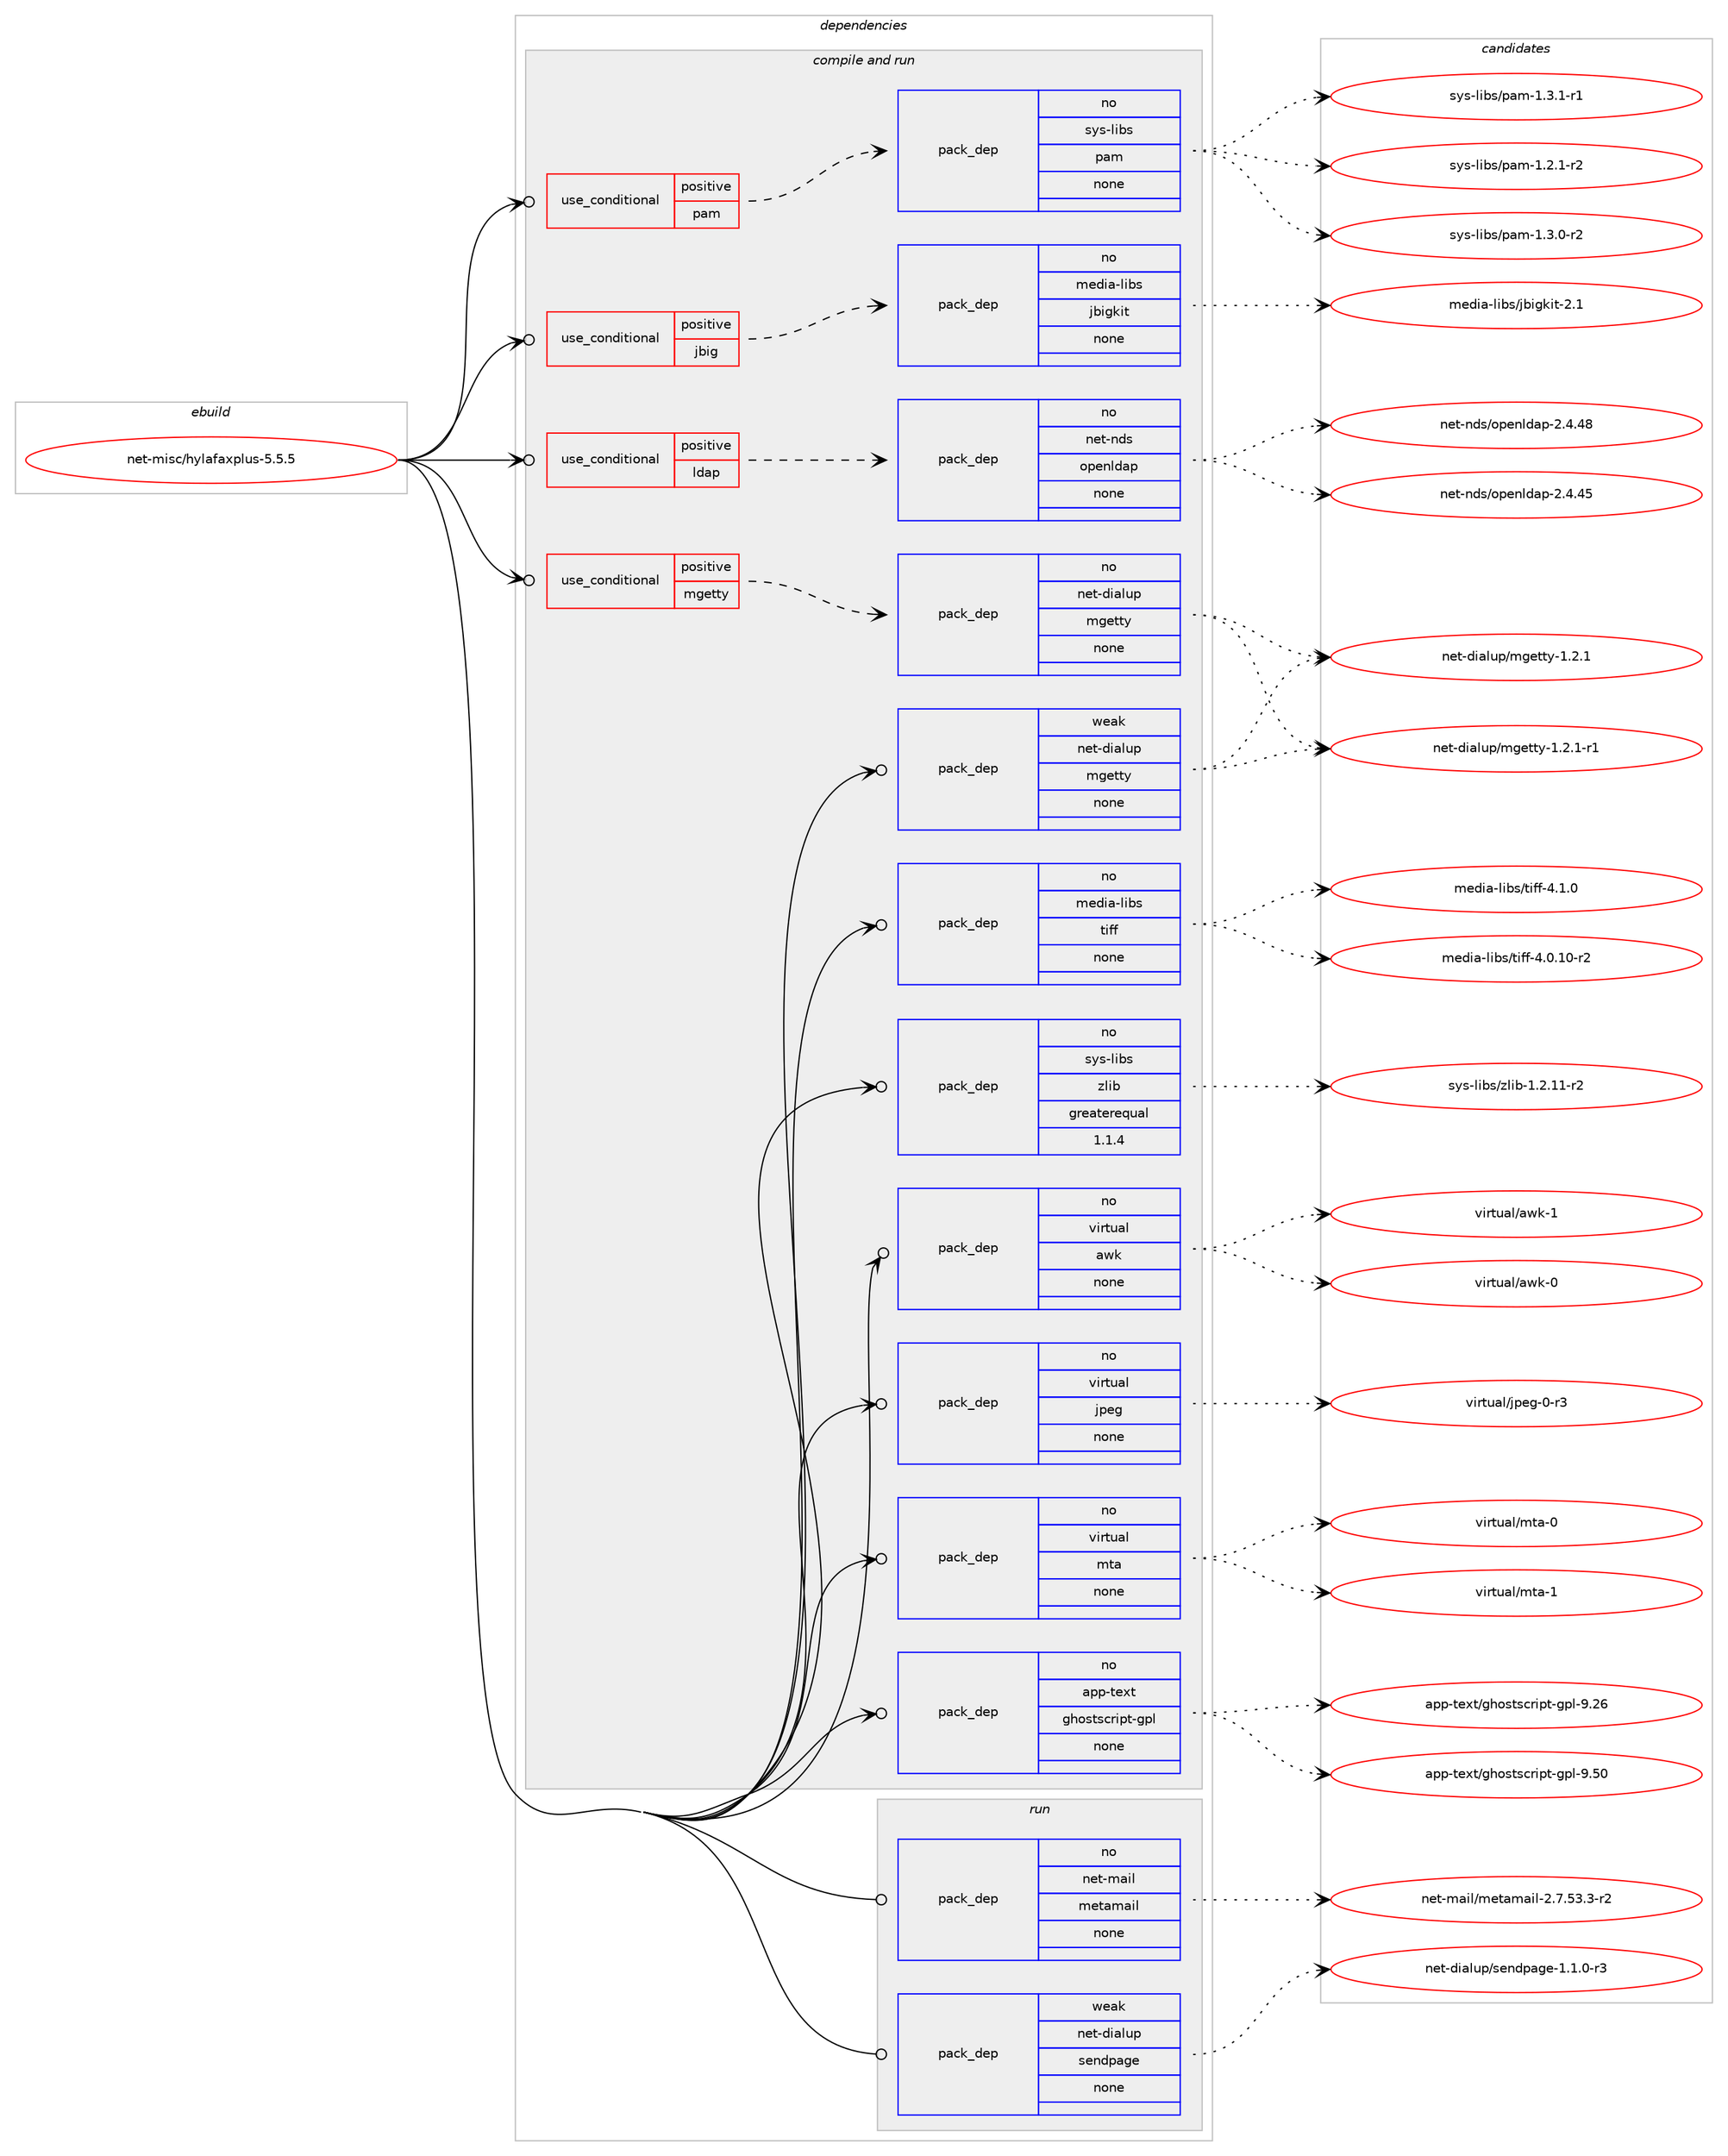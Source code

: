 digraph prolog {

# *************
# Graph options
# *************

newrank=true;
concentrate=true;
compound=true;
graph [rankdir=LR,fontname=Helvetica,fontsize=10,ranksep=1.5];#, ranksep=2.5, nodesep=0.2];
edge  [arrowhead=vee];
node  [fontname=Helvetica,fontsize=10];

# **********
# The ebuild
# **********

subgraph cluster_leftcol {
color=gray;
rank=same;
label=<<i>ebuild</i>>;
id [label="net-misc/hylafaxplus-5.5.5", color=red, width=4, href="../net-misc/hylafaxplus-5.5.5.svg"];
}

# ****************
# The dependencies
# ****************

subgraph cluster_midcol {
color=gray;
label=<<i>dependencies</i>>;
subgraph cluster_compile {
fillcolor="#eeeeee";
style=filled;
label=<<i>compile</i>>;
}
subgraph cluster_compileandrun {
fillcolor="#eeeeee";
style=filled;
label=<<i>compile and run</i>>;
subgraph cond203258 {
dependency833480 [label=<<TABLE BORDER="0" CELLBORDER="1" CELLSPACING="0" CELLPADDING="4"><TR><TD ROWSPAN="3" CELLPADDING="10">use_conditional</TD></TR><TR><TD>positive</TD></TR><TR><TD>jbig</TD></TR></TABLE>>, shape=none, color=red];
subgraph pack615612 {
dependency833481 [label=<<TABLE BORDER="0" CELLBORDER="1" CELLSPACING="0" CELLPADDING="4" WIDTH="220"><TR><TD ROWSPAN="6" CELLPADDING="30">pack_dep</TD></TR><TR><TD WIDTH="110">no</TD></TR><TR><TD>media-libs</TD></TR><TR><TD>jbigkit</TD></TR><TR><TD>none</TD></TR><TR><TD></TD></TR></TABLE>>, shape=none, color=blue];
}
dependency833480:e -> dependency833481:w [weight=20,style="dashed",arrowhead="vee"];
}
id:e -> dependency833480:w [weight=20,style="solid",arrowhead="odotvee"];
subgraph cond203259 {
dependency833482 [label=<<TABLE BORDER="0" CELLBORDER="1" CELLSPACING="0" CELLPADDING="4"><TR><TD ROWSPAN="3" CELLPADDING="10">use_conditional</TD></TR><TR><TD>positive</TD></TR><TR><TD>ldap</TD></TR></TABLE>>, shape=none, color=red];
subgraph pack615613 {
dependency833483 [label=<<TABLE BORDER="0" CELLBORDER="1" CELLSPACING="0" CELLPADDING="4" WIDTH="220"><TR><TD ROWSPAN="6" CELLPADDING="30">pack_dep</TD></TR><TR><TD WIDTH="110">no</TD></TR><TR><TD>net-nds</TD></TR><TR><TD>openldap</TD></TR><TR><TD>none</TD></TR><TR><TD></TD></TR></TABLE>>, shape=none, color=blue];
}
dependency833482:e -> dependency833483:w [weight=20,style="dashed",arrowhead="vee"];
}
id:e -> dependency833482:w [weight=20,style="solid",arrowhead="odotvee"];
subgraph cond203260 {
dependency833484 [label=<<TABLE BORDER="0" CELLBORDER="1" CELLSPACING="0" CELLPADDING="4"><TR><TD ROWSPAN="3" CELLPADDING="10">use_conditional</TD></TR><TR><TD>positive</TD></TR><TR><TD>mgetty</TD></TR></TABLE>>, shape=none, color=red];
subgraph pack615614 {
dependency833485 [label=<<TABLE BORDER="0" CELLBORDER="1" CELLSPACING="0" CELLPADDING="4" WIDTH="220"><TR><TD ROWSPAN="6" CELLPADDING="30">pack_dep</TD></TR><TR><TD WIDTH="110">no</TD></TR><TR><TD>net-dialup</TD></TR><TR><TD>mgetty</TD></TR><TR><TD>none</TD></TR><TR><TD></TD></TR></TABLE>>, shape=none, color=blue];
}
dependency833484:e -> dependency833485:w [weight=20,style="dashed",arrowhead="vee"];
}
id:e -> dependency833484:w [weight=20,style="solid",arrowhead="odotvee"];
subgraph cond203261 {
dependency833486 [label=<<TABLE BORDER="0" CELLBORDER="1" CELLSPACING="0" CELLPADDING="4"><TR><TD ROWSPAN="3" CELLPADDING="10">use_conditional</TD></TR><TR><TD>positive</TD></TR><TR><TD>pam</TD></TR></TABLE>>, shape=none, color=red];
subgraph pack615615 {
dependency833487 [label=<<TABLE BORDER="0" CELLBORDER="1" CELLSPACING="0" CELLPADDING="4" WIDTH="220"><TR><TD ROWSPAN="6" CELLPADDING="30">pack_dep</TD></TR><TR><TD WIDTH="110">no</TD></TR><TR><TD>sys-libs</TD></TR><TR><TD>pam</TD></TR><TR><TD>none</TD></TR><TR><TD></TD></TR></TABLE>>, shape=none, color=blue];
}
dependency833486:e -> dependency833487:w [weight=20,style="dashed",arrowhead="vee"];
}
id:e -> dependency833486:w [weight=20,style="solid",arrowhead="odotvee"];
subgraph pack615616 {
dependency833488 [label=<<TABLE BORDER="0" CELLBORDER="1" CELLSPACING="0" CELLPADDING="4" WIDTH="220"><TR><TD ROWSPAN="6" CELLPADDING="30">pack_dep</TD></TR><TR><TD WIDTH="110">no</TD></TR><TR><TD>app-text</TD></TR><TR><TD>ghostscript-gpl</TD></TR><TR><TD>none</TD></TR><TR><TD></TD></TR></TABLE>>, shape=none, color=blue];
}
id:e -> dependency833488:w [weight=20,style="solid",arrowhead="odotvee"];
subgraph pack615617 {
dependency833489 [label=<<TABLE BORDER="0" CELLBORDER="1" CELLSPACING="0" CELLPADDING="4" WIDTH="220"><TR><TD ROWSPAN="6" CELLPADDING="30">pack_dep</TD></TR><TR><TD WIDTH="110">no</TD></TR><TR><TD>media-libs</TD></TR><TR><TD>tiff</TD></TR><TR><TD>none</TD></TR><TR><TD></TD></TR></TABLE>>, shape=none, color=blue];
}
id:e -> dependency833489:w [weight=20,style="solid",arrowhead="odotvee"];
subgraph pack615618 {
dependency833490 [label=<<TABLE BORDER="0" CELLBORDER="1" CELLSPACING="0" CELLPADDING="4" WIDTH="220"><TR><TD ROWSPAN="6" CELLPADDING="30">pack_dep</TD></TR><TR><TD WIDTH="110">no</TD></TR><TR><TD>sys-libs</TD></TR><TR><TD>zlib</TD></TR><TR><TD>greaterequal</TD></TR><TR><TD>1.1.4</TD></TR></TABLE>>, shape=none, color=blue];
}
id:e -> dependency833490:w [weight=20,style="solid",arrowhead="odotvee"];
subgraph pack615619 {
dependency833491 [label=<<TABLE BORDER="0" CELLBORDER="1" CELLSPACING="0" CELLPADDING="4" WIDTH="220"><TR><TD ROWSPAN="6" CELLPADDING="30">pack_dep</TD></TR><TR><TD WIDTH="110">no</TD></TR><TR><TD>virtual</TD></TR><TR><TD>awk</TD></TR><TR><TD>none</TD></TR><TR><TD></TD></TR></TABLE>>, shape=none, color=blue];
}
id:e -> dependency833491:w [weight=20,style="solid",arrowhead="odotvee"];
subgraph pack615620 {
dependency833492 [label=<<TABLE BORDER="0" CELLBORDER="1" CELLSPACING="0" CELLPADDING="4" WIDTH="220"><TR><TD ROWSPAN="6" CELLPADDING="30">pack_dep</TD></TR><TR><TD WIDTH="110">no</TD></TR><TR><TD>virtual</TD></TR><TR><TD>jpeg</TD></TR><TR><TD>none</TD></TR><TR><TD></TD></TR></TABLE>>, shape=none, color=blue];
}
id:e -> dependency833492:w [weight=20,style="solid",arrowhead="odotvee"];
subgraph pack615621 {
dependency833493 [label=<<TABLE BORDER="0" CELLBORDER="1" CELLSPACING="0" CELLPADDING="4" WIDTH="220"><TR><TD ROWSPAN="6" CELLPADDING="30">pack_dep</TD></TR><TR><TD WIDTH="110">no</TD></TR><TR><TD>virtual</TD></TR><TR><TD>mta</TD></TR><TR><TD>none</TD></TR><TR><TD></TD></TR></TABLE>>, shape=none, color=blue];
}
id:e -> dependency833493:w [weight=20,style="solid",arrowhead="odotvee"];
subgraph pack615622 {
dependency833494 [label=<<TABLE BORDER="0" CELLBORDER="1" CELLSPACING="0" CELLPADDING="4" WIDTH="220"><TR><TD ROWSPAN="6" CELLPADDING="30">pack_dep</TD></TR><TR><TD WIDTH="110">weak</TD></TR><TR><TD>net-dialup</TD></TR><TR><TD>mgetty</TD></TR><TR><TD>none</TD></TR><TR><TD></TD></TR></TABLE>>, shape=none, color=blue];
}
id:e -> dependency833494:w [weight=20,style="solid",arrowhead="odotvee"];
}
subgraph cluster_run {
fillcolor="#eeeeee";
style=filled;
label=<<i>run</i>>;
subgraph pack615623 {
dependency833495 [label=<<TABLE BORDER="0" CELLBORDER="1" CELLSPACING="0" CELLPADDING="4" WIDTH="220"><TR><TD ROWSPAN="6" CELLPADDING="30">pack_dep</TD></TR><TR><TD WIDTH="110">no</TD></TR><TR><TD>net-mail</TD></TR><TR><TD>metamail</TD></TR><TR><TD>none</TD></TR><TR><TD></TD></TR></TABLE>>, shape=none, color=blue];
}
id:e -> dependency833495:w [weight=20,style="solid",arrowhead="odot"];
subgraph pack615624 {
dependency833496 [label=<<TABLE BORDER="0" CELLBORDER="1" CELLSPACING="0" CELLPADDING="4" WIDTH="220"><TR><TD ROWSPAN="6" CELLPADDING="30">pack_dep</TD></TR><TR><TD WIDTH="110">weak</TD></TR><TR><TD>net-dialup</TD></TR><TR><TD>sendpage</TD></TR><TR><TD>none</TD></TR><TR><TD></TD></TR></TABLE>>, shape=none, color=blue];
}
id:e -> dependency833496:w [weight=20,style="solid",arrowhead="odot"];
}
}

# **************
# The candidates
# **************

subgraph cluster_choices {
rank=same;
color=gray;
label=<<i>candidates</i>>;

subgraph choice615612 {
color=black;
nodesep=1;
choice109101100105974510810598115471069810510310710511645504649 [label="media-libs/jbigkit-2.1", color=red, width=4,href="../media-libs/jbigkit-2.1.svg"];
dependency833481:e -> choice109101100105974510810598115471069810510310710511645504649:w [style=dotted,weight="100"];
}
subgraph choice615613 {
color=black;
nodesep=1;
choice11010111645110100115471111121011101081009711245504652465253 [label="net-nds/openldap-2.4.45", color=red, width=4,href="../net-nds/openldap-2.4.45.svg"];
choice11010111645110100115471111121011101081009711245504652465256 [label="net-nds/openldap-2.4.48", color=red, width=4,href="../net-nds/openldap-2.4.48.svg"];
dependency833483:e -> choice11010111645110100115471111121011101081009711245504652465253:w [style=dotted,weight="100"];
dependency833483:e -> choice11010111645110100115471111121011101081009711245504652465256:w [style=dotted,weight="100"];
}
subgraph choice615614 {
color=black;
nodesep=1;
choice110101116451001059710811711247109103101116116121454946504649 [label="net-dialup/mgetty-1.2.1", color=red, width=4,href="../net-dialup/mgetty-1.2.1.svg"];
choice1101011164510010597108117112471091031011161161214549465046494511449 [label="net-dialup/mgetty-1.2.1-r1", color=red, width=4,href="../net-dialup/mgetty-1.2.1-r1.svg"];
dependency833485:e -> choice110101116451001059710811711247109103101116116121454946504649:w [style=dotted,weight="100"];
dependency833485:e -> choice1101011164510010597108117112471091031011161161214549465046494511449:w [style=dotted,weight="100"];
}
subgraph choice615615 {
color=black;
nodesep=1;
choice115121115451081059811547112971094549465046494511450 [label="sys-libs/pam-1.2.1-r2", color=red, width=4,href="../sys-libs/pam-1.2.1-r2.svg"];
choice115121115451081059811547112971094549465146484511450 [label="sys-libs/pam-1.3.0-r2", color=red, width=4,href="../sys-libs/pam-1.3.0-r2.svg"];
choice115121115451081059811547112971094549465146494511449 [label="sys-libs/pam-1.3.1-r1", color=red, width=4,href="../sys-libs/pam-1.3.1-r1.svg"];
dependency833487:e -> choice115121115451081059811547112971094549465046494511450:w [style=dotted,weight="100"];
dependency833487:e -> choice115121115451081059811547112971094549465146484511450:w [style=dotted,weight="100"];
dependency833487:e -> choice115121115451081059811547112971094549465146494511449:w [style=dotted,weight="100"];
}
subgraph choice615616 {
color=black;
nodesep=1;
choice97112112451161011201164710310411111511611599114105112116451031121084557465054 [label="app-text/ghostscript-gpl-9.26", color=red, width=4,href="../app-text/ghostscript-gpl-9.26.svg"];
choice97112112451161011201164710310411111511611599114105112116451031121084557465348 [label="app-text/ghostscript-gpl-9.50", color=red, width=4,href="../app-text/ghostscript-gpl-9.50.svg"];
dependency833488:e -> choice97112112451161011201164710310411111511611599114105112116451031121084557465054:w [style=dotted,weight="100"];
dependency833488:e -> choice97112112451161011201164710310411111511611599114105112116451031121084557465348:w [style=dotted,weight="100"];
}
subgraph choice615617 {
color=black;
nodesep=1;
choice10910110010597451081059811547116105102102455246484649484511450 [label="media-libs/tiff-4.0.10-r2", color=red, width=4,href="../media-libs/tiff-4.0.10-r2.svg"];
choice10910110010597451081059811547116105102102455246494648 [label="media-libs/tiff-4.1.0", color=red, width=4,href="../media-libs/tiff-4.1.0.svg"];
dependency833489:e -> choice10910110010597451081059811547116105102102455246484649484511450:w [style=dotted,weight="100"];
dependency833489:e -> choice10910110010597451081059811547116105102102455246494648:w [style=dotted,weight="100"];
}
subgraph choice615618 {
color=black;
nodesep=1;
choice11512111545108105981154712210810598454946504649494511450 [label="sys-libs/zlib-1.2.11-r2", color=red, width=4,href="../sys-libs/zlib-1.2.11-r2.svg"];
dependency833490:e -> choice11512111545108105981154712210810598454946504649494511450:w [style=dotted,weight="100"];
}
subgraph choice615619 {
color=black;
nodesep=1;
choice1181051141161179710847971191074548 [label="virtual/awk-0", color=red, width=4,href="../virtual/awk-0.svg"];
choice1181051141161179710847971191074549 [label="virtual/awk-1", color=red, width=4,href="../virtual/awk-1.svg"];
dependency833491:e -> choice1181051141161179710847971191074548:w [style=dotted,weight="100"];
dependency833491:e -> choice1181051141161179710847971191074549:w [style=dotted,weight="100"];
}
subgraph choice615620 {
color=black;
nodesep=1;
choice118105114116117971084710611210110345484511451 [label="virtual/jpeg-0-r3", color=red, width=4,href="../virtual/jpeg-0-r3.svg"];
dependency833492:e -> choice118105114116117971084710611210110345484511451:w [style=dotted,weight="100"];
}
subgraph choice615621 {
color=black;
nodesep=1;
choice1181051141161179710847109116974548 [label="virtual/mta-0", color=red, width=4,href="../virtual/mta-0.svg"];
choice1181051141161179710847109116974549 [label="virtual/mta-1", color=red, width=4,href="../virtual/mta-1.svg"];
dependency833493:e -> choice1181051141161179710847109116974548:w [style=dotted,weight="100"];
dependency833493:e -> choice1181051141161179710847109116974549:w [style=dotted,weight="100"];
}
subgraph choice615622 {
color=black;
nodesep=1;
choice110101116451001059710811711247109103101116116121454946504649 [label="net-dialup/mgetty-1.2.1", color=red, width=4,href="../net-dialup/mgetty-1.2.1.svg"];
choice1101011164510010597108117112471091031011161161214549465046494511449 [label="net-dialup/mgetty-1.2.1-r1", color=red, width=4,href="../net-dialup/mgetty-1.2.1-r1.svg"];
dependency833494:e -> choice110101116451001059710811711247109103101116116121454946504649:w [style=dotted,weight="100"];
dependency833494:e -> choice1101011164510010597108117112471091031011161161214549465046494511449:w [style=dotted,weight="100"];
}
subgraph choice615623 {
color=black;
nodesep=1;
choice11010111645109971051084710910111697109971051084550465546535146514511450 [label="net-mail/metamail-2.7.53.3-r2", color=red, width=4,href="../net-mail/metamail-2.7.53.3-r2.svg"];
dependency833495:e -> choice11010111645109971051084710910111697109971051084550465546535146514511450:w [style=dotted,weight="100"];
}
subgraph choice615624 {
color=black;
nodesep=1;
choice110101116451001059710811711247115101110100112971031014549464946484511451 [label="net-dialup/sendpage-1.1.0-r3", color=red, width=4,href="../net-dialup/sendpage-1.1.0-r3.svg"];
dependency833496:e -> choice110101116451001059710811711247115101110100112971031014549464946484511451:w [style=dotted,weight="100"];
}
}

}
